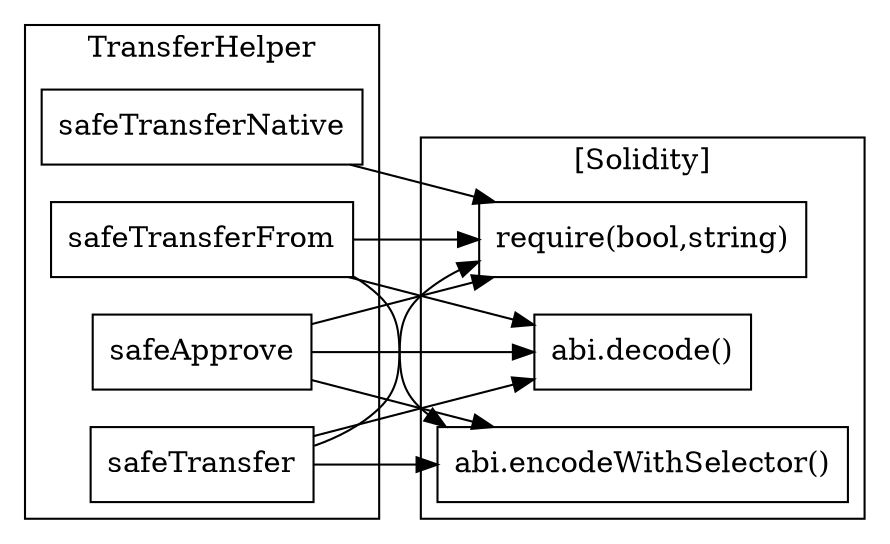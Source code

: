 strict digraph {
rankdir="LR"
node [shape=box]
subgraph cluster_739_TransferHelper {
label = "TransferHelper"
"739_safeTransferNative" [label="safeTransferNative"]
"739_safeTransferFrom" [label="safeTransferFrom"]
"739_safeApprove" [label="safeApprove"]
"739_safeTransfer" [label="safeTransfer"]
}subgraph cluster_solidity {
label = "[Solidity]"
"abi.decode()" 
"abi.encodeWithSelector()" 
"require(bool,string)" 
"739_safeTransfer" -> "require(bool,string)"
"739_safeTransfer" -> "abi.encodeWithSelector()"
"739_safeTransferNative" -> "require(bool,string)"
"739_safeTransferFrom" -> "abi.decode()"
"739_safeTransferFrom" -> "require(bool,string)"
"739_safeApprove" -> "abi.decode()"
"739_safeApprove" -> "abi.encodeWithSelector()"
"739_safeTransfer" -> "abi.decode()"
"739_safeTransferFrom" -> "abi.encodeWithSelector()"
"739_safeApprove" -> "require(bool,string)"
}
}
